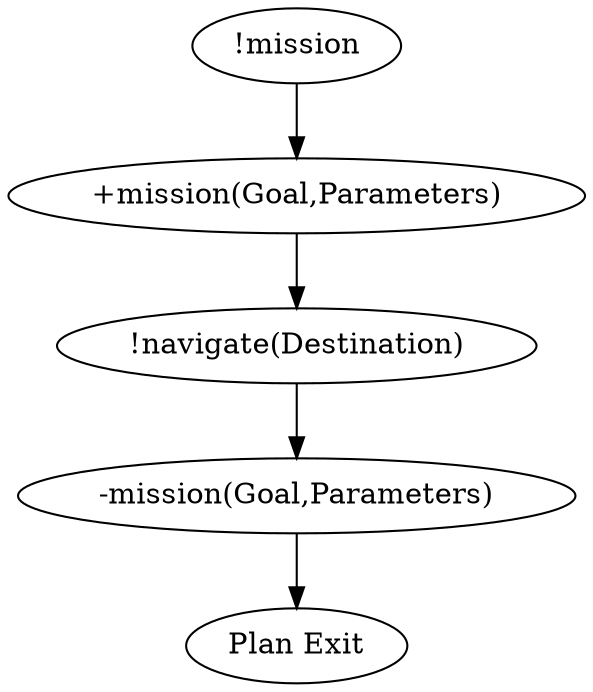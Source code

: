 // !mission
digraph {
	0 [label="!mission"]
	-1 [label="Plan Exit"]
	1 [label="+mission(Goal,Parameters)"]
	0 -> 1
	2 [label="!navigate(Destination)"]
	1 -> 2
	3 [label="-mission(Goal,Parameters)"]
	2 -> 3
	3 -> -1
}
